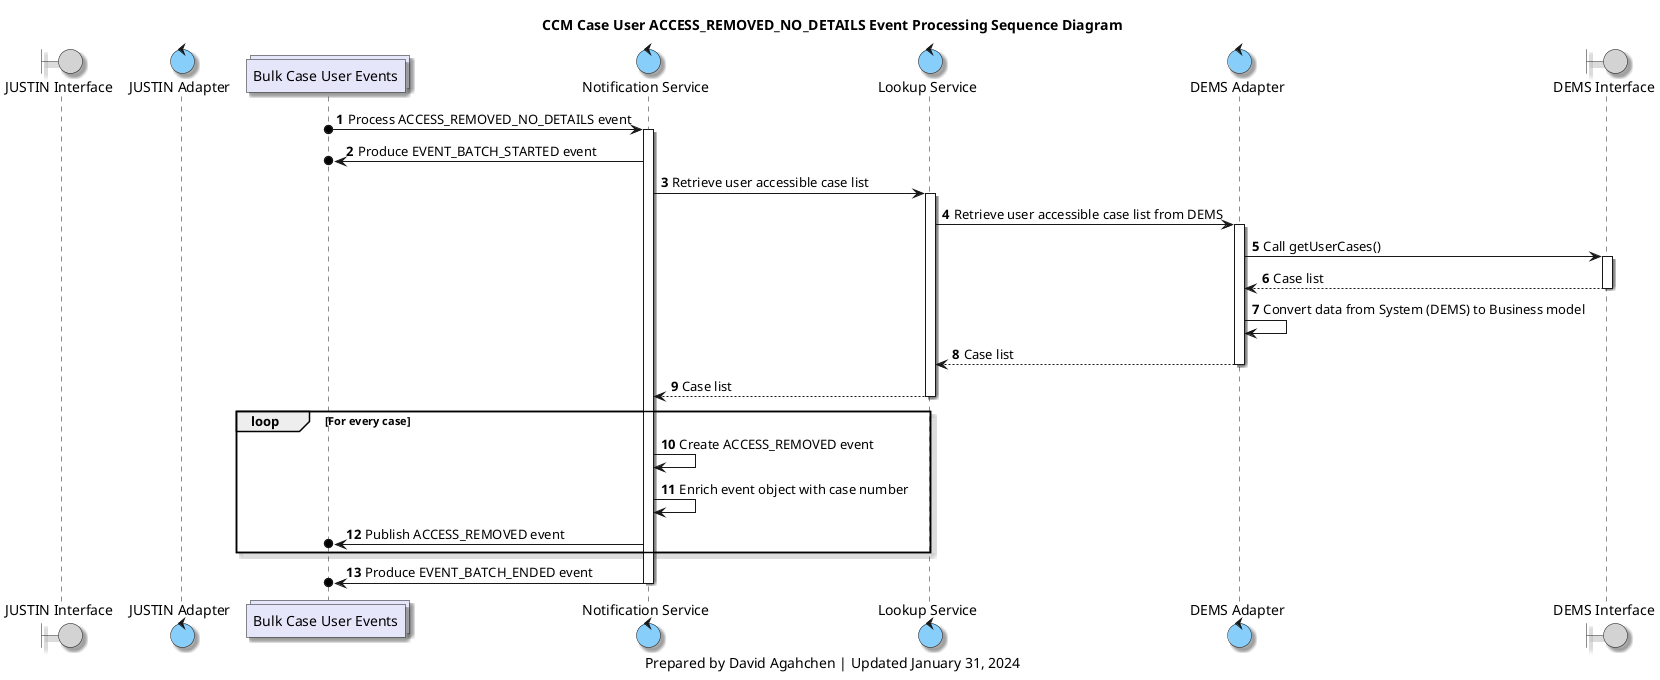 @startuml
'hide footbox

skinparam Shadowing true
skinparam CollectionsBackgroundColor Lavender
skinparam ControlBackgroundColor LightSkyBlue
skinparam BoundaryBackgroundColor LightGrey

/' 
Available colours
https://plantuml-documentation.readthedocs.io/en/latest/formatting/color-names.html
'/

boundary j_interface as "JUSTIN Interface"
control j_adapter as "JUSTIN Adapter"
collections bulk_case_users_topic as "Bulk Case User Events"
control notification_service as "Notification Service"
control lookup_service as "Lookup Service"
control d_adapter as "DEMS Adapter"
boundary d_interface as "DEMS Interface"


title
CCM Case User ACCESS_REMOVED_NO_DETAILS Event Processing Sequence Diagram
end title

autonumber

bulk_case_users_topic o-> notification_service : Process ACCESS_REMOVED_NO_DETAILS event
activate notification_service

notification_service ->o bulk_case_users_topic: Produce EVENT_BATCH_STARTED event

notification_service -> lookup_service: Retrieve user accessible case list
activate lookup_service
lookup_service -> d_adapter: Retrieve user accessible case list from DEMS

activate d_adapter
d_adapter -> d_interface: Call getUserCases()
activate d_interface
d_interface --> d_adapter: Case list
deactivate d_interface
d_adapter -> d_adapter: Convert data from System (DEMS) to Business model
d_adapter --> lookup_service: Case list
deactivate d_adapter

lookup_service --> notification_service: Case list
deactivate lookup_service

loop For every case
    notification_service -> notification_service: Create ACCESS_REMOVED event
    notification_service -> notification_service: Enrich event object with case number
    notification_service ->o bulk_case_users_topic: Publish ACCESS_REMOVED event
end

notification_service ->o bulk_case_users_topic: Produce EVENT_BATCH_ENDED event

deactivate notification_service

caption
Prepared by David Agahchen | Updated January 31, 2024
end caption
@enduml